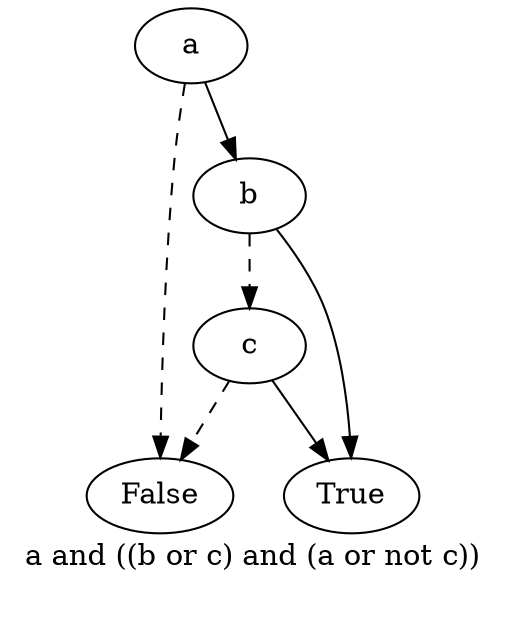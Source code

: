 digraph{
label="a and ((b or c) and (a or not c))\n\n"
2746076251312[label=a]2746019408912[label="False
"]
2746076251312 -> 2746019408912[style=dashed label="" fontcolor = gray]
2746076263472[label="b
"]
2746076251312 -> 2746076263472 [label="" fontcolor = gray]
2746076257872[label="c
"]
2746076263472 -> 2746076257872[style=dashed label="" fontcolor = gray]
2746019408912[label="False
"]
2746076257872 -> 2746019408912[style=dashed label="" fontcolor = gray]
2746075984944[label="True
"]
2746076257872 -> 2746075984944 [label="" fontcolor = gray]
2746075984944[label="True
"]
2746076263472 -> 2746075984944 [label="" fontcolor = gray]
}